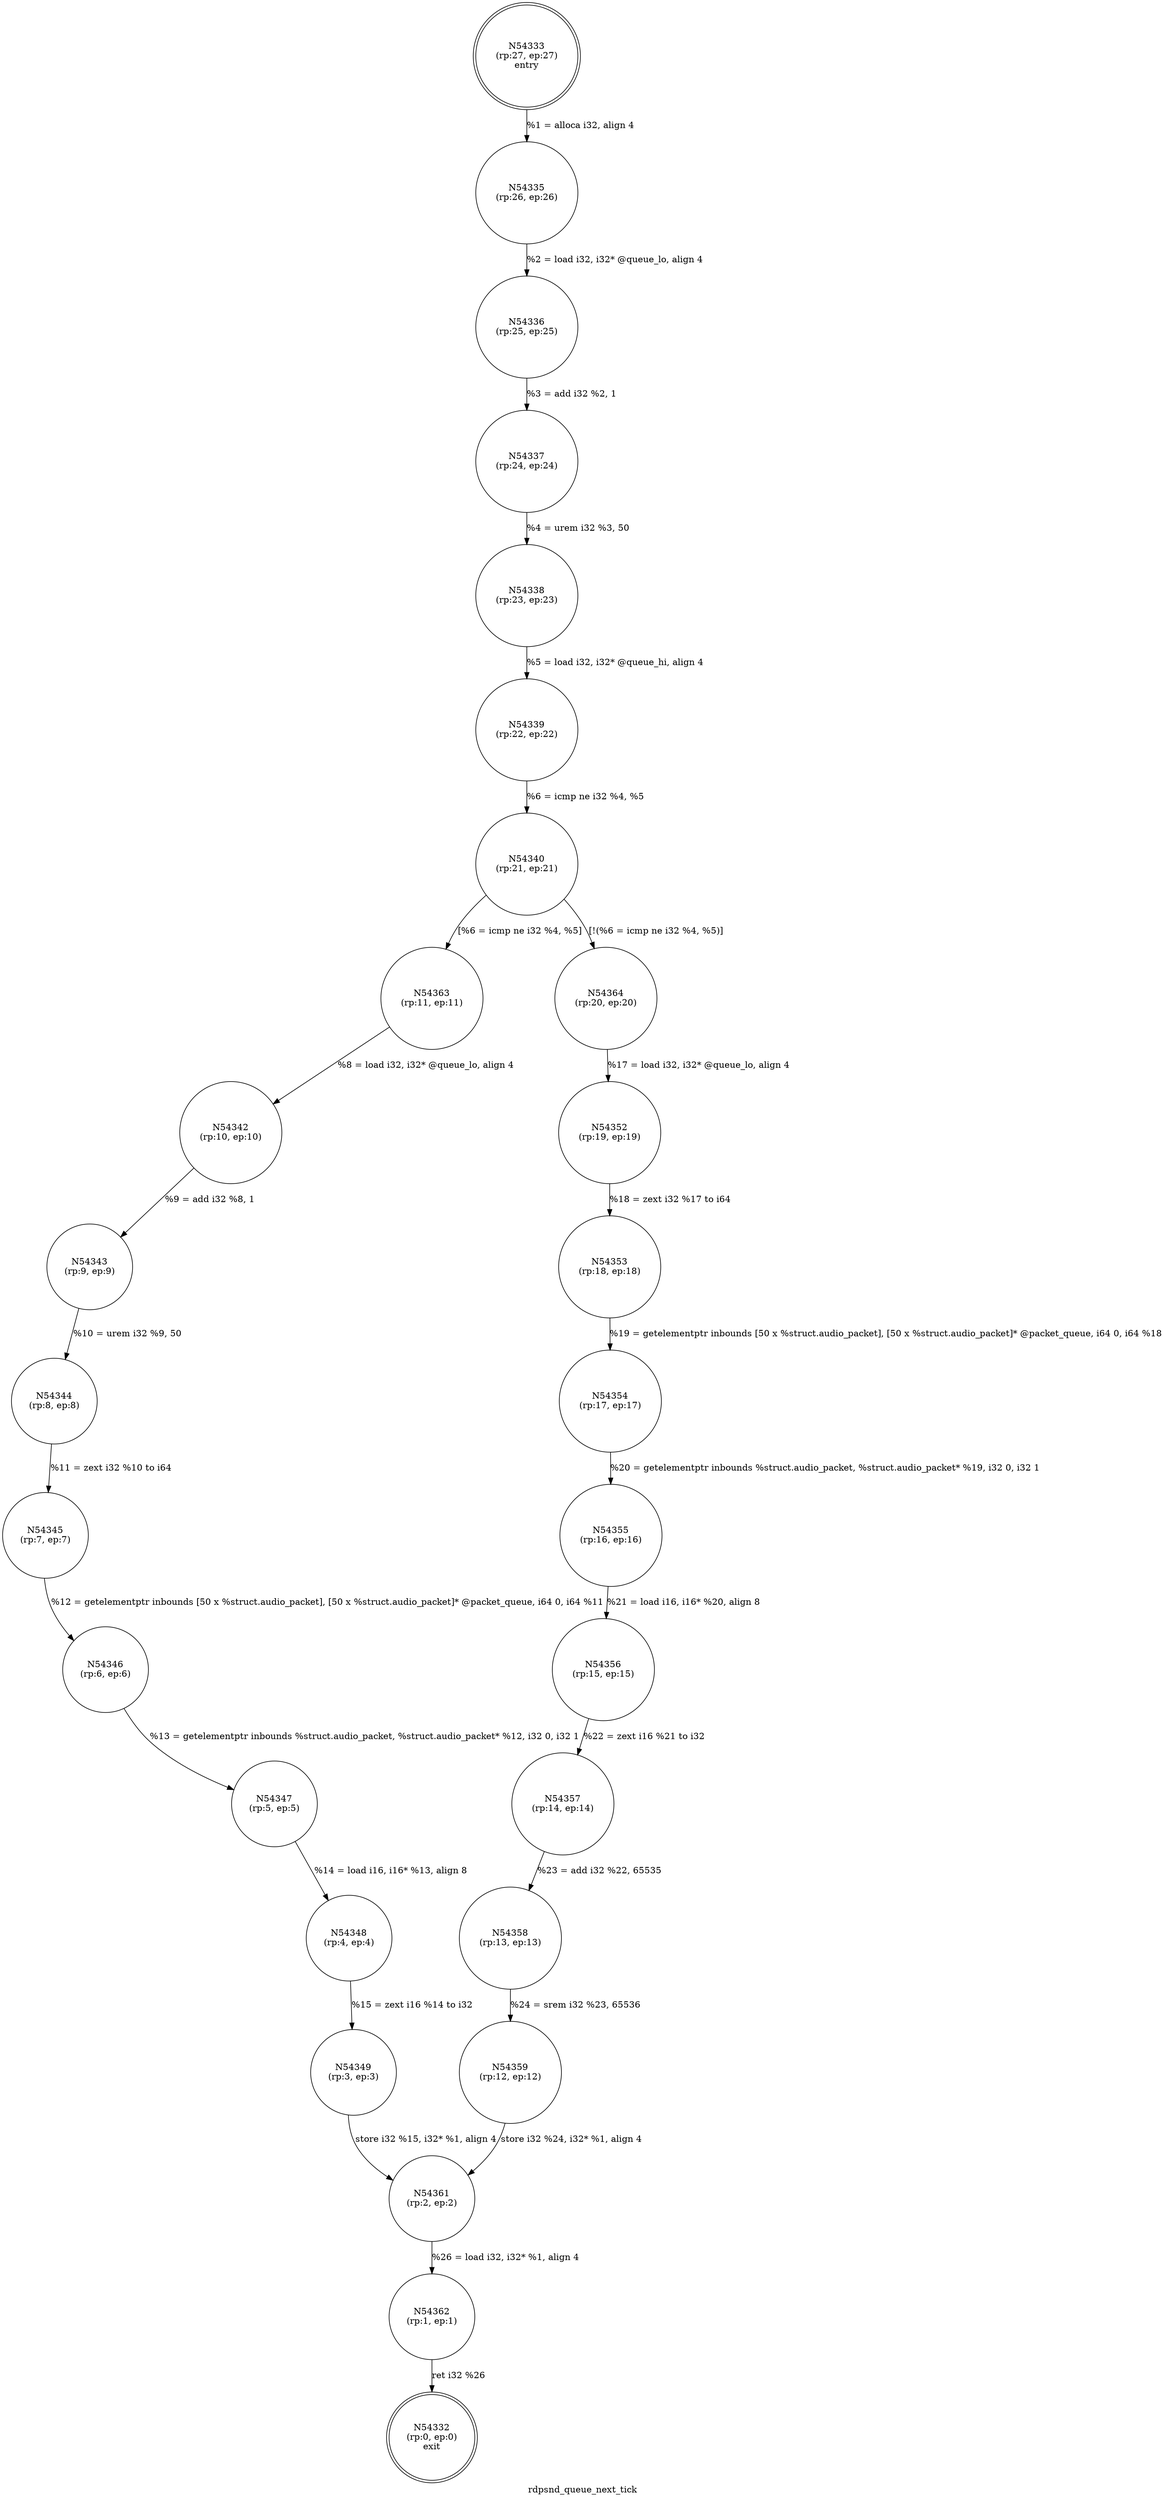 digraph rdpsnd_queue_next_tick {
label="rdpsnd_queue_next_tick"
54332 [label="N54332\n(rp:0, ep:0)\nexit", shape="doublecircle"]
54333 [label="N54333\n(rp:27, ep:27)\nentry", shape="doublecircle"]
54333 -> 54335 [label="%1 = alloca i32, align 4"]
54335 [label="N54335\n(rp:26, ep:26)", shape="circle"]
54335 -> 54336 [label="%2 = load i32, i32* @queue_lo, align 4"]
54336 [label="N54336\n(rp:25, ep:25)", shape="circle"]
54336 -> 54337 [label="%3 = add i32 %2, 1"]
54337 [label="N54337\n(rp:24, ep:24)", shape="circle"]
54337 -> 54338 [label="%4 = urem i32 %3, 50"]
54338 [label="N54338\n(rp:23, ep:23)", shape="circle"]
54338 -> 54339 [label="%5 = load i32, i32* @queue_hi, align 4"]
54339 [label="N54339\n(rp:22, ep:22)", shape="circle"]
54339 -> 54340 [label="%6 = icmp ne i32 %4, %5"]
54340 [label="N54340\n(rp:21, ep:21)", shape="circle"]
54340 -> 54363 [label="[%6 = icmp ne i32 %4, %5]"]
54340 -> 54364 [label="[!(%6 = icmp ne i32 %4, %5)]"]
54342 [label="N54342\n(rp:10, ep:10)", shape="circle"]
54342 -> 54343 [label="%9 = add i32 %8, 1"]
54343 [label="N54343\n(rp:9, ep:9)", shape="circle"]
54343 -> 54344 [label="%10 = urem i32 %9, 50"]
54344 [label="N54344\n(rp:8, ep:8)", shape="circle"]
54344 -> 54345 [label="%11 = zext i32 %10 to i64"]
54345 [label="N54345\n(rp:7, ep:7)", shape="circle"]
54345 -> 54346 [label="%12 = getelementptr inbounds [50 x %struct.audio_packet], [50 x %struct.audio_packet]* @packet_queue, i64 0, i64 %11"]
54346 [label="N54346\n(rp:6, ep:6)", shape="circle"]
54346 -> 54347 [label="%13 = getelementptr inbounds %struct.audio_packet, %struct.audio_packet* %12, i32 0, i32 1"]
54347 [label="N54347\n(rp:5, ep:5)", shape="circle"]
54347 -> 54348 [label="%14 = load i16, i16* %13, align 8"]
54348 [label="N54348\n(rp:4, ep:4)", shape="circle"]
54348 -> 54349 [label="%15 = zext i16 %14 to i32"]
54349 [label="N54349\n(rp:3, ep:3)", shape="circle"]
54349 -> 54361 [label="store i32 %15, i32* %1, align 4"]
54352 [label="N54352\n(rp:19, ep:19)", shape="circle"]
54352 -> 54353 [label="%18 = zext i32 %17 to i64"]
54353 [label="N54353\n(rp:18, ep:18)", shape="circle"]
54353 -> 54354 [label="%19 = getelementptr inbounds [50 x %struct.audio_packet], [50 x %struct.audio_packet]* @packet_queue, i64 0, i64 %18"]
54354 [label="N54354\n(rp:17, ep:17)", shape="circle"]
54354 -> 54355 [label="%20 = getelementptr inbounds %struct.audio_packet, %struct.audio_packet* %19, i32 0, i32 1"]
54355 [label="N54355\n(rp:16, ep:16)", shape="circle"]
54355 -> 54356 [label="%21 = load i16, i16* %20, align 8"]
54356 [label="N54356\n(rp:15, ep:15)", shape="circle"]
54356 -> 54357 [label="%22 = zext i16 %21 to i32"]
54357 [label="N54357\n(rp:14, ep:14)", shape="circle"]
54357 -> 54358 [label="%23 = add i32 %22, 65535"]
54358 [label="N54358\n(rp:13, ep:13)", shape="circle"]
54358 -> 54359 [label="%24 = srem i32 %23, 65536"]
54359 [label="N54359\n(rp:12, ep:12)", shape="circle"]
54359 -> 54361 [label="store i32 %24, i32* %1, align 4"]
54361 [label="N54361\n(rp:2, ep:2)", shape="circle"]
54361 -> 54362 [label="%26 = load i32, i32* %1, align 4"]
54362 [label="N54362\n(rp:1, ep:1)", shape="circle"]
54362 -> 54332 [label="ret i32 %26"]
54363 [label="N54363\n(rp:11, ep:11)", shape="circle"]
54363 -> 54342 [label="%8 = load i32, i32* @queue_lo, align 4"]
54364 [label="N54364\n(rp:20, ep:20)", shape="circle"]
54364 -> 54352 [label="%17 = load i32, i32* @queue_lo, align 4"]
}
